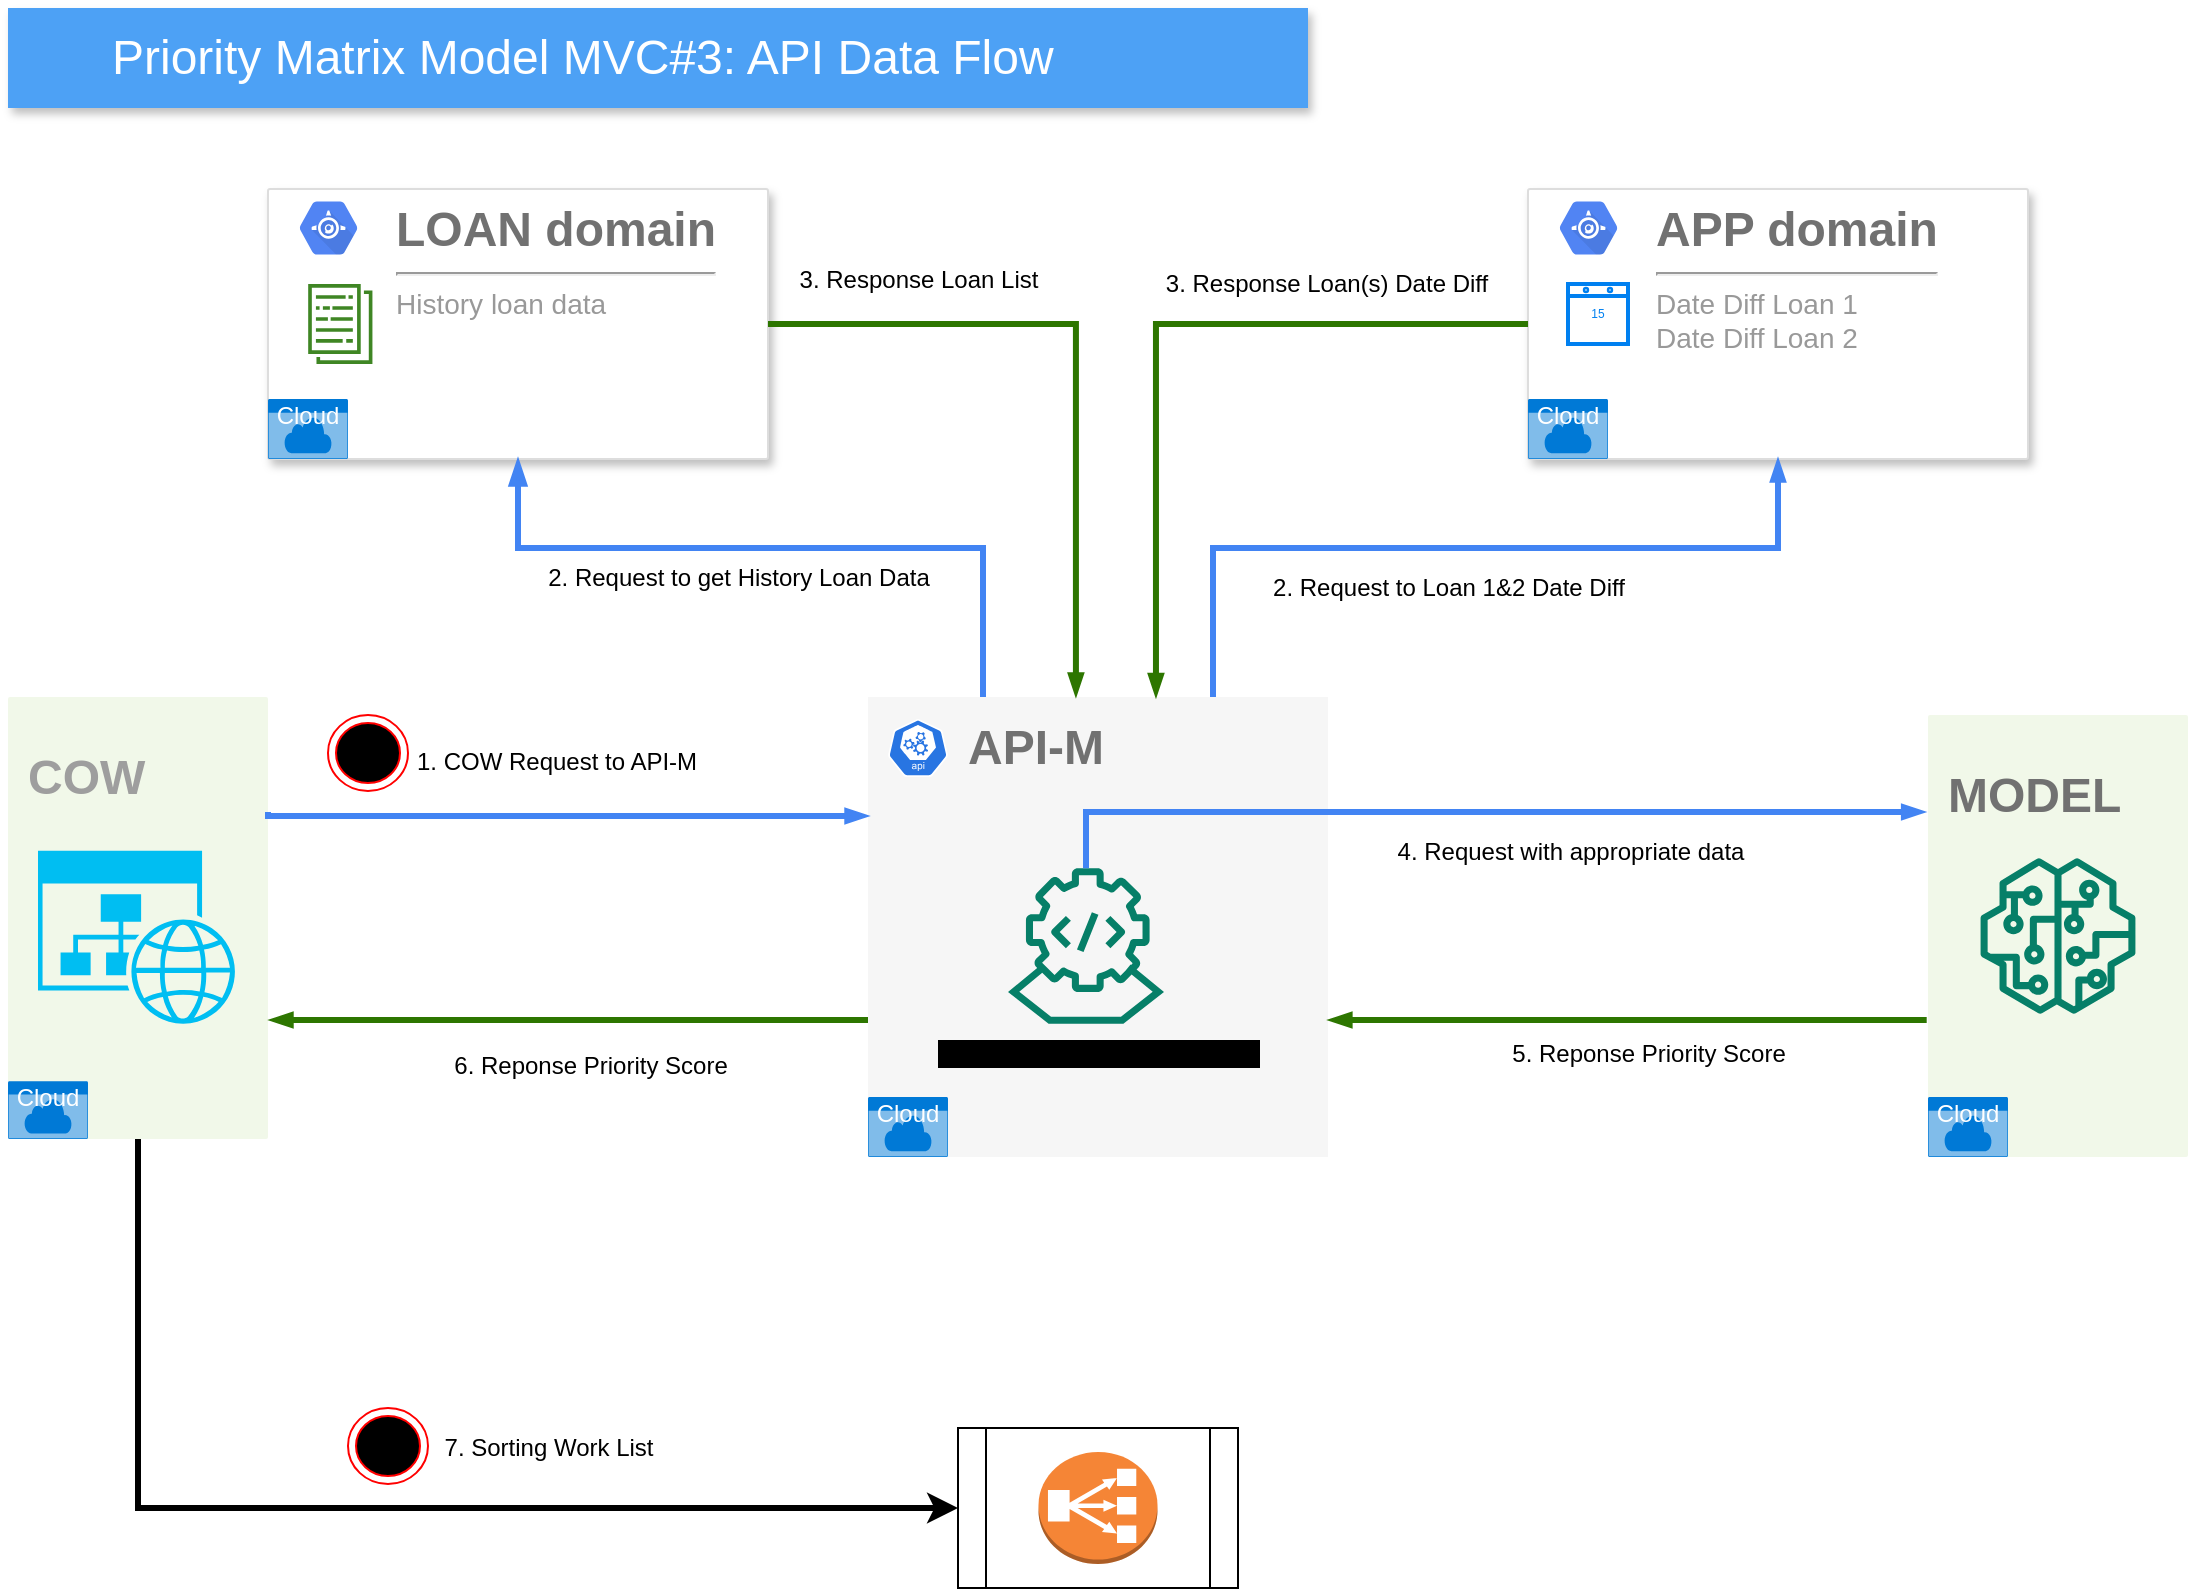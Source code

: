 <mxfile version="21.3.8" type="github">
  <diagram id="f106602c-feb2-e66a-4537-3a34d633f6aa" name="Page-1">
    <mxGraphModel dx="1430" dy="802" grid="1" gridSize="10" guides="1" tooltips="1" connect="1" arrows="1" fold="1" page="1" pageScale="1" pageWidth="1169" pageHeight="827" background="none" math="0" shadow="0">
      <root>
        <mxCell id="0" />
        <mxCell id="1" parent="0" />
        <mxCell id="818" value="&lt;font style=&quot;font-size: 24px;&quot;&gt;Priority Matrix Model MVC#3: API Data Flow&lt;/font&gt;" style="fillColor=#4DA1F5;strokeColor=none;shadow=1;gradientColor=none;fontSize=14;align=left;spacingLeft=50;fontColor=#ffffff;html=1;" parent="1" vertex="1">
          <mxGeometry x="40" y="10" width="650" height="50" as="geometry" />
        </mxCell>
        <mxCell id="991" value="" style="strokeColor=#dddddd;fillColor=#ffffff;shadow=1;strokeWidth=1;rounded=1;absoluteArcSize=1;arcSize=2;fontSize=11;fontColor=#9E9E9E;align=center;html=1;container=0;" parent="1" vertex="1">
          <mxGeometry x="170" y="100.5" width="250" height="135" as="geometry" />
        </mxCell>
        <mxCell id="AcqPu3Vye6vO09F_giCF-1003" value="" style="group" vertex="1" connectable="0" parent="1">
          <mxGeometry x="40" y="354.5" width="130" height="221" as="geometry" />
        </mxCell>
        <mxCell id="AcqPu3Vye6vO09F_giCF-1007" value="" style="group" vertex="1" connectable="0" parent="AcqPu3Vye6vO09F_giCF-1003">
          <mxGeometry width="130" height="221" as="geometry" />
        </mxCell>
        <mxCell id="997" value="&lt;h2&gt;&lt;font style=&quot;font-size: 24px;&quot;&gt;COW&lt;/font&gt;&lt;/h2&gt;" style="rounded=1;absoluteArcSize=1;arcSize=2;html=1;strokeColor=none;gradientColor=none;shadow=0;dashed=0;fontSize=12;fontColor=#9E9E9E;align=left;verticalAlign=top;spacing=10;spacingTop=-4;fillColor=#F1F8E9;" parent="AcqPu3Vye6vO09F_giCF-1007" vertex="1">
          <mxGeometry width="130" height="221" as="geometry" />
        </mxCell>
        <mxCell id="AcqPu3Vye6vO09F_giCF-1001" value="" style="verticalLabelPosition=bottom;html=1;verticalAlign=top;align=center;strokeColor=none;fillColor=#00BEF2;shape=mxgraph.azure.website_generic;pointerEvents=1;" vertex="1" parent="AcqPu3Vye6vO09F_giCF-1007">
          <mxGeometry x="15" y="76.87" width="100" height="86.478" as="geometry" />
        </mxCell>
        <mxCell id="AcqPu3Vye6vO09F_giCF-1005" value="Cloud" style="html=1;whiteSpace=wrap;strokeColor=none;fillColor=#0079D6;labelPosition=center;verticalLabelPosition=middle;verticalAlign=top;align=center;fontSize=12;outlineConnect=0;spacingTop=-6;fontColor=#FFFFFF;sketch=0;shape=mxgraph.sitemap.cloud;" vertex="1" parent="AcqPu3Vye6vO09F_giCF-1007">
          <mxGeometry y="192.17" width="40" height="28.826" as="geometry" />
        </mxCell>
        <mxCell id="AcqPu3Vye6vO09F_giCF-1015" value="" style="group" vertex="1" connectable="0" parent="1">
          <mxGeometry x="1000" y="363.5" width="130" height="221" as="geometry" />
        </mxCell>
        <mxCell id="AcqPu3Vye6vO09F_giCF-1010" value="&lt;h2&gt;&lt;b style=&quot;color: rgb(113, 113, 113);&quot;&gt;&lt;font style=&quot;font-size: 24px;&quot;&gt;MODEL&lt;/font&gt;&lt;/b&gt;&lt;br&gt;&lt;/h2&gt;" style="rounded=1;absoluteArcSize=1;arcSize=2;html=1;strokeColor=none;gradientColor=none;shadow=0;dashed=0;fontSize=12;fontColor=#9E9E9E;align=left;verticalAlign=top;spacing=10;spacingTop=-4;fillColor=#F1F8E9;" vertex="1" parent="AcqPu3Vye6vO09F_giCF-1015">
          <mxGeometry width="130" height="221" as="geometry" />
        </mxCell>
        <mxCell id="AcqPu3Vye6vO09F_giCF-1002" value="" style="sketch=0;outlineConnect=0;fontColor=#232F3E;gradientColor=none;fillColor=#067F68;strokeColor=none;dashed=0;verticalLabelPosition=bottom;verticalAlign=top;align=center;html=1;fontSize=12;fontStyle=0;aspect=fixed;pointerEvents=1;shape=mxgraph.aws4.sagemaker_model;" vertex="1" parent="AcqPu3Vye6vO09F_giCF-1015">
          <mxGeometry x="26" y="71.5" width="78" height="78" as="geometry" />
        </mxCell>
        <mxCell id="AcqPu3Vye6vO09F_giCF-1027" value="Cloud" style="html=1;whiteSpace=wrap;strokeColor=none;fillColor=#0079D6;labelPosition=center;verticalLabelPosition=middle;verticalAlign=top;align=center;fontSize=12;outlineConnect=0;spacingTop=-6;fontColor=#FFFFFF;sketch=0;shape=mxgraph.sitemap.cloud;" vertex="1" parent="AcqPu3Vye6vO09F_giCF-1015">
          <mxGeometry y="191" width="40" height="30" as="geometry" />
        </mxCell>
        <mxCell id="AcqPu3Vye6vO09F_giCF-1018" value="" style="group" vertex="1" connectable="0" parent="1">
          <mxGeometry x="470" y="354.5" width="230" height="230" as="geometry" />
        </mxCell>
        <mxCell id="14" value="&lt;b&gt;&lt;font style=&quot;font-size: 24px;&quot;&gt;API-M&lt;/font&gt;&lt;/b&gt;" style="fillColor=#F6F6F6;strokeColor=none;shadow=0;gradientColor=none;fontSize=14;align=left;spacing=10;fontColor=#717171;9E9E9E;verticalAlign=top;spacingTop=-4;fontStyle=0;spacingLeft=40;html=1;" parent="AcqPu3Vye6vO09F_giCF-1018" vertex="1">
          <mxGeometry width="230" height="230" as="geometry" />
        </mxCell>
        <mxCell id="AcqPu3Vye6vO09F_giCF-1016" value="" style="sketch=0;html=1;dashed=0;whitespace=wrap;fillColor=#2875E2;strokeColor=#ffffff;points=[[0.005,0.63,0],[0.1,0.2,0],[0.9,0.2,0],[0.5,0,0],[0.995,0.63,0],[0.72,0.99,0],[0.5,1,0],[0.28,0.99,0]];verticalLabelPosition=bottom;align=center;verticalAlign=top;shape=mxgraph.kubernetes.icon;prIcon=api" vertex="1" parent="AcqPu3Vye6vO09F_giCF-1018">
          <mxGeometry x="10" y="5.5" width="30" height="40" as="geometry" />
        </mxCell>
        <mxCell id="AcqPu3Vye6vO09F_giCF-1017" value="Cloud" style="html=1;whiteSpace=wrap;strokeColor=none;fillColor=#0079D6;labelPosition=center;verticalLabelPosition=middle;verticalAlign=top;align=center;fontSize=12;outlineConnect=0;spacingTop=-6;fontColor=#FFFFFF;sketch=0;shape=mxgraph.sitemap.cloud;" vertex="1" parent="AcqPu3Vye6vO09F_giCF-1018">
          <mxGeometry y="200" width="40" height="30" as="geometry" />
        </mxCell>
        <mxCell id="AcqPu3Vye6vO09F_giCF-1046" value="" style="sketch=0;outlineConnect=0;fontColor=#232F3E;gradientColor=none;fillColor=#067F68;strokeColor=none;dashed=0;verticalLabelPosition=bottom;verticalAlign=top;align=center;html=1;fontSize=12;fontStyle=0;aspect=fixed;shape=mxgraph.aws4.mainframe_modernization_compiler;" vertex="1" parent="AcqPu3Vye6vO09F_giCF-1018">
          <mxGeometry x="70" y="85.5" width="78" height="78" as="geometry" />
        </mxCell>
        <mxCell id="AcqPu3Vye6vO09F_giCF-1050" value="&lt;span style=&quot;background-color: rgb(0, 0, 0);&quot;&gt;Transform data to fit for Model&lt;/span&gt;" style="text;html=1;strokeColor=none;fillColor=none;align=center;verticalAlign=middle;whiteSpace=wrap;rounded=0;" vertex="1" parent="AcqPu3Vye6vO09F_giCF-1018">
          <mxGeometry x="22.5" y="163.5" width="185" height="30" as="geometry" />
        </mxCell>
        <mxCell id="AcqPu3Vye6vO09F_giCF-1021" style="edgeStyle=elbowEdgeStyle;rounded=0;elbow=vertical;html=1;labelBackgroundColor=none;startFill=1;endArrow=blockThin;endFill=1;jettySize=auto;orthogonalLoop=1;strokeColor=#4284F3;strokeWidth=3;fontSize=12;fontColor=#000000;align=left;dashed=0;exitX=0.25;exitY=0;exitDx=0;exitDy=0;entryX=0.5;entryY=1;entryDx=0;entryDy=0;" edge="1" parent="1" source="14" target="991">
          <mxGeometry relative="1" as="geometry">
            <mxPoint x="180" y="420" as="sourcePoint" />
            <mxPoint x="480" y="422" as="targetPoint" />
            <Array as="points">
              <mxPoint x="440" y="280" />
              <mxPoint x="485" y="360" />
              <mxPoint x="325" y="372" />
              <mxPoint x="315" y="412" />
              <mxPoint x="315" y="362" />
            </Array>
          </mxGeometry>
        </mxCell>
        <mxCell id="AcqPu3Vye6vO09F_giCF-1056" value="&lt;font style=&quot;font-size: 12px;&quot;&gt;2. Request to get History Loan Data&lt;/font&gt;" style="edgeLabel;html=1;align=center;verticalAlign=middle;resizable=0;points=[];fontSize=12;" vertex="1" connectable="0" parent="AcqPu3Vye6vO09F_giCF-1021">
          <mxGeometry x="-0.034" y="-2" relative="1" as="geometry">
            <mxPoint x="-27" y="17" as="offset" />
          </mxGeometry>
        </mxCell>
        <mxCell id="AcqPu3Vye6vO09F_giCF-1023" value="" style="sketch=0;outlineConnect=0;fontColor=#232F3E;gradientColor=none;fillColor=#3F8624;strokeColor=none;dashed=0;verticalLabelPosition=bottom;verticalAlign=top;align=center;html=1;fontSize=12;fontStyle=0;aspect=fixed;pointerEvents=1;shape=mxgraph.aws4.data_set;" vertex="1" parent="1">
          <mxGeometry x="190" y="148" width="32.31" height="40" as="geometry" />
        </mxCell>
        <mxCell id="992" value="&lt;b style=&quot;color: rgb(113, 113, 113); font-size: 14px;&quot;&gt;&lt;font style=&quot;font-size: 24px;&quot;&gt;LOAN domain&lt;/font&gt;&lt;/b&gt;&lt;br&gt;&lt;hr&gt;&lt;font style=&quot;font-size: 14px;&quot;&gt;History loan data&lt;/font&gt;" style="dashed=0;connectable=1;html=1;fillColor=#5184F3;strokeColor=none;shape=mxgraph.gcp2.hexIcon;prIcon=app_engine;part=1;labelPosition=right;verticalLabelPosition=middle;align=left;verticalAlign=top;spacingLeft=5;fontColor=#999999;fontSize=12;spacingTop=-8;movable=1;resizable=1;rotatable=1;deletable=1;editable=1;locked=0;" parent="1" vertex="1">
          <mxGeometry x="178.31" y="100.5" width="44" height="39" as="geometry">
            <mxPoint x="5" y="7" as="offset" />
          </mxGeometry>
        </mxCell>
        <mxCell id="AcqPu3Vye6vO09F_giCF-1026" value="Cloud" style="html=1;whiteSpace=wrap;strokeColor=none;fillColor=#0079D6;labelPosition=center;verticalLabelPosition=middle;verticalAlign=top;align=center;fontSize=12;outlineConnect=0;spacingTop=-6;fontColor=#FFFFFF;sketch=0;shape=mxgraph.sitemap.cloud;" vertex="1" parent="1">
          <mxGeometry x="170" y="205.5" width="40" height="30" as="geometry" />
        </mxCell>
        <mxCell id="AcqPu3Vye6vO09F_giCF-1029" value="" style="strokeColor=#dddddd;fillColor=#ffffff;shadow=1;strokeWidth=1;rounded=1;absoluteArcSize=1;arcSize=2;fontSize=11;fontColor=#9E9E9E;align=center;html=1;container=0;" vertex="1" parent="1">
          <mxGeometry x="800" y="100.5" width="250" height="135" as="geometry" />
        </mxCell>
        <mxCell id="AcqPu3Vye6vO09F_giCF-1031" value="&lt;b style=&quot;color: rgb(113, 113, 113); font-size: 14px;&quot;&gt;&lt;font style=&quot;font-size: 24px;&quot;&gt;APP domain&lt;/font&gt;&lt;/b&gt;&lt;br&gt;&lt;hr&gt;&lt;font style=&quot;font-size: 14px;&quot;&gt;Date Diff Loan 1&lt;br&gt;Date Diff Loan 2&lt;br&gt;&lt;/font&gt;" style="dashed=0;connectable=1;html=1;fillColor=#5184F3;strokeColor=none;shape=mxgraph.gcp2.hexIcon;prIcon=app_engine;part=1;labelPosition=right;verticalLabelPosition=middle;align=left;verticalAlign=top;spacingLeft=5;fontColor=#999999;fontSize=12;spacingTop=-8;movable=1;resizable=1;rotatable=1;deletable=1;editable=1;locked=0;" vertex="1" parent="1">
          <mxGeometry x="808.31" y="100.5" width="44" height="39" as="geometry">
            <mxPoint x="5" y="7" as="offset" />
          </mxGeometry>
        </mxCell>
        <mxCell id="AcqPu3Vye6vO09F_giCF-1032" value="Cloud" style="html=1;whiteSpace=wrap;strokeColor=none;fillColor=#0079D6;labelPosition=center;verticalLabelPosition=middle;verticalAlign=top;align=center;fontSize=12;outlineConnect=0;spacingTop=-6;fontColor=#FFFFFF;sketch=0;shape=mxgraph.sitemap.cloud;" vertex="1" parent="1">
          <mxGeometry x="800" y="205.5" width="40" height="30" as="geometry" />
        </mxCell>
        <mxCell id="AcqPu3Vye6vO09F_giCF-1033" value="" style="html=1;verticalLabelPosition=bottom;align=center;labelBackgroundColor=#ffffff;verticalAlign=top;strokeWidth=2;strokeColor=#0080F0;shadow=0;dashed=0;shape=mxgraph.ios7.icons.calendar;" vertex="1" parent="1">
          <mxGeometry x="820" y="148" width="30" height="30" as="geometry" />
        </mxCell>
        <mxCell id="AcqPu3Vye6vO09F_giCF-1034" style="edgeStyle=elbowEdgeStyle;rounded=0;elbow=vertical;html=1;labelBackgroundColor=none;startFill=1;startSize=4;endArrow=blockThin;endFill=1;endSize=4;jettySize=auto;orthogonalLoop=1;strokeColor=#4284F3;strokeWidth=3;fontSize=12;fontColor=#000000;align=left;dashed=0;entryX=0.5;entryY=1;entryDx=0;entryDy=0;exitX=0.75;exitY=0;exitDx=0;exitDy=0;" edge="1" parent="1" source="14" target="AcqPu3Vye6vO09F_giCF-1029">
          <mxGeometry relative="1" as="geometry">
            <mxPoint x="643" y="360" as="sourcePoint" />
            <mxPoint x="740" y="130" as="targetPoint" />
            <Array as="points">
              <mxPoint x="780" y="280" />
              <mxPoint x="495" y="370" />
              <mxPoint x="335" y="382" />
              <mxPoint x="325" y="422" />
              <mxPoint x="325" y="372" />
            </Array>
          </mxGeometry>
        </mxCell>
        <mxCell id="AcqPu3Vye6vO09F_giCF-1035" value="&lt;font style=&quot;font-size: 12px;&quot;&gt;2. Request to Loan 1&amp;amp;2 Date Diff&lt;/font&gt;" style="edgeLabel;html=1;align=center;verticalAlign=middle;resizable=0;points=[];fontSize=12;" vertex="1" connectable="0" parent="AcqPu3Vye6vO09F_giCF-1034">
          <mxGeometry x="-0.034" y="-2" relative="1" as="geometry">
            <mxPoint x="-2" y="18" as="offset" />
          </mxGeometry>
        </mxCell>
        <mxCell id="AcqPu3Vye6vO09F_giCF-1038" style="edgeStyle=elbowEdgeStyle;rounded=0;elbow=vertical;html=1;labelBackgroundColor=none;startFill=1;startSize=4;endArrow=blockThin;endFill=1;endSize=4;jettySize=auto;orthogonalLoop=1;strokeColor=#2D7600;strokeWidth=3;fontSize=12;fontColor=#000000;align=left;dashed=0;entryX=0.626;entryY=-0.001;entryDx=0;entryDy=0;fillColor=#60a917;entryPerimeter=0;exitX=0;exitY=0.5;exitDx=0;exitDy=0;" edge="1" parent="1" source="AcqPu3Vye6vO09F_giCF-1029" target="14">
          <mxGeometry relative="1" as="geometry">
            <mxPoint x="430" y="160" as="sourcePoint" />
            <mxPoint x="584" y="367" as="targetPoint" />
            <Array as="points">
              <mxPoint x="690" y="168" />
              <mxPoint x="505" y="380" />
              <mxPoint x="345" y="392" />
              <mxPoint x="335" y="432" />
              <mxPoint x="335" y="382" />
            </Array>
          </mxGeometry>
        </mxCell>
        <mxCell id="AcqPu3Vye6vO09F_giCF-1039" value="&lt;font style=&quot;font-size: 12px;&quot;&gt;3. Response Loan(s) Date Diff&lt;/font&gt;" style="edgeLabel;html=1;align=center;verticalAlign=middle;resizable=0;points=[];fontSize=12;" vertex="1" connectable="0" parent="AcqPu3Vye6vO09F_giCF-1038">
          <mxGeometry x="-0.034" y="-2" relative="1" as="geometry">
            <mxPoint x="79" y="-18" as="offset" />
          </mxGeometry>
        </mxCell>
        <mxCell id="AcqPu3Vye6vO09F_giCF-1040" style="edgeStyle=elbowEdgeStyle;rounded=0;elbow=vertical;html=1;labelBackgroundColor=none;startFill=1;startSize=4;endArrow=blockThin;endFill=1;endSize=4;jettySize=auto;orthogonalLoop=1;strokeColor=#4284F3;strokeWidth=3;fontSize=12;fontColor=#000000;align=left;dashed=0;exitX=1;exitY=0.25;exitDx=0;exitDy=0;entryX=0;entryY=0.259;entryDx=0;entryDy=0;entryPerimeter=0;" edge="1" parent="1" target="14">
          <mxGeometry relative="1" as="geometry">
            <mxPoint x="170" y="412" as="sourcePoint" />
            <mxPoint x="460" y="420" as="targetPoint" />
            <Array as="points">
              <mxPoint x="215" y="414" />
              <mxPoint x="475" y="352" />
              <mxPoint x="315" y="364" />
              <mxPoint x="305" y="404" />
              <mxPoint x="305" y="354" />
            </Array>
          </mxGeometry>
        </mxCell>
        <mxCell id="AcqPu3Vye6vO09F_giCF-1055" value="&lt;font style=&quot;font-size: 12px;&quot;&gt;1. COW Request to API-M&lt;/font&gt;" style="edgeLabel;html=1;align=center;verticalAlign=middle;resizable=0;points=[];fontSize=12;" vertex="1" connectable="0" parent="AcqPu3Vye6vO09F_giCF-1040">
          <mxGeometry x="-0.034" y="-2" relative="1" as="geometry">
            <mxPoint y="-29" as="offset" />
          </mxGeometry>
        </mxCell>
        <mxCell id="AcqPu3Vye6vO09F_giCF-1042" style="edgeStyle=elbowEdgeStyle;rounded=0;elbow=vertical;html=1;labelBackgroundColor=none;startFill=1;startSize=4;endArrow=blockThin;endFill=1;endSize=4;jettySize=auto;orthogonalLoop=1;strokeColor=#2D7600;strokeWidth=3;fontSize=12;fontColor=#000000;align=left;dashed=0;entryX=0.452;entryY=-0.002;entryDx=0;entryDy=0;fillColor=#60a917;entryPerimeter=0;exitX=1;exitY=0.5;exitDx=0;exitDy=0;" edge="1" parent="1" source="991" target="14">
          <mxGeometry relative="1" as="geometry">
            <mxPoint x="420" y="148" as="sourcePoint" />
            <mxPoint x="574" y="337" as="targetPoint" />
            <Array as="points">
              <mxPoint x="500" y="168" />
              <mxPoint x="490" y="130" />
              <mxPoint x="495" y="350" />
              <mxPoint x="335" y="362" />
              <mxPoint x="325" y="402" />
              <mxPoint x="325" y="352" />
            </Array>
          </mxGeometry>
        </mxCell>
        <mxCell id="AcqPu3Vye6vO09F_giCF-1043" value="&lt;font style=&quot;font-size: 12px;&quot;&gt;3. Response Loan List&lt;/font&gt;" style="edgeLabel;html=1;align=center;verticalAlign=middle;resizable=0;points=[];fontSize=12;" vertex="1" connectable="0" parent="AcqPu3Vye6vO09F_giCF-1042">
          <mxGeometry x="-0.034" y="-2" relative="1" as="geometry">
            <mxPoint x="-77" y="-32" as="offset" />
          </mxGeometry>
        </mxCell>
        <mxCell id="AcqPu3Vye6vO09F_giCF-1051" style="edgeStyle=elbowEdgeStyle;rounded=0;elbow=vertical;html=1;labelBackgroundColor=none;startFill=1;startSize=4;endArrow=blockThin;endFill=1;endSize=4;jettySize=auto;orthogonalLoop=1;strokeColor=#4284F3;strokeWidth=3;fontSize=12;fontColor=#000000;align=left;dashed=0;entryX=-0.013;entryY=0.254;entryDx=0;entryDy=0;entryPerimeter=0;" edge="1" parent="1" source="AcqPu3Vye6vO09F_giCF-1046">
          <mxGeometry relative="1" as="geometry">
            <mxPoint x="579" y="432.14" as="sourcePoint" />
            <mxPoint x="998.31" y="411.634" as="targetPoint" />
            <Array as="points">
              <mxPoint x="790" y="412" />
              <mxPoint x="505" y="372" />
              <mxPoint x="345" y="384" />
              <mxPoint x="335" y="424" />
              <mxPoint x="335" y="374" />
            </Array>
          </mxGeometry>
        </mxCell>
        <mxCell id="AcqPu3Vye6vO09F_giCF-1052" value="&lt;font style=&quot;font-size: 12px;&quot;&gt;4. Request with appropriate data&lt;/font&gt;" style="edgeLabel;html=1;align=center;verticalAlign=middle;resizable=0;points=[];fontSize=12;" vertex="1" connectable="0" parent="AcqPu3Vye6vO09F_giCF-1051">
          <mxGeometry x="-0.034" y="-2" relative="1" as="geometry">
            <mxPoint x="53" y="18" as="offset" />
          </mxGeometry>
        </mxCell>
        <mxCell id="AcqPu3Vye6vO09F_giCF-1053" style="edgeStyle=elbowEdgeStyle;rounded=0;elbow=vertical;html=1;labelBackgroundColor=none;startFill=1;startSize=4;endArrow=blockThin;endFill=1;endSize=4;jettySize=auto;orthogonalLoop=1;strokeColor=#2D7600;strokeWidth=3;fontSize=12;fontColor=#000000;align=left;dashed=0;entryX=1.002;entryY=0.703;entryDx=0;entryDy=0;fillColor=#60a917;entryPerimeter=0;exitX=-0.005;exitY=0.69;exitDx=0;exitDy=0;exitPerimeter=0;" edge="1" parent="1" source="AcqPu3Vye6vO09F_giCF-1010" target="14">
          <mxGeometry relative="1" as="geometry">
            <mxPoint x="936" y="510" as="sourcePoint" />
            <mxPoint x="750" y="696" as="targetPoint" />
            <Array as="points">
              <mxPoint x="840" y="516" />
              <mxPoint x="641" y="722" />
              <mxPoint x="481" y="734" />
              <mxPoint x="471" y="774" />
              <mxPoint x="471" y="724" />
            </Array>
          </mxGeometry>
        </mxCell>
        <mxCell id="AcqPu3Vye6vO09F_giCF-1054" value="&lt;font style=&quot;font-size: 12px;&quot;&gt;5. Reponse Priority Score&lt;/font&gt;" style="edgeLabel;html=1;align=center;verticalAlign=middle;resizable=0;points=[];fontSize=12;" vertex="1" connectable="0" parent="AcqPu3Vye6vO09F_giCF-1053">
          <mxGeometry x="-0.034" y="-2" relative="1" as="geometry">
            <mxPoint x="5" y="19" as="offset" />
          </mxGeometry>
        </mxCell>
        <mxCell id="AcqPu3Vye6vO09F_giCF-1057" style="edgeStyle=elbowEdgeStyle;rounded=0;elbow=vertical;html=1;labelBackgroundColor=none;startFill=1;startSize=4;endArrow=blockThin;endFill=1;endSize=4;jettySize=auto;orthogonalLoop=1;strokeColor=#2D7600;strokeWidth=3;fontSize=12;fontColor=#000000;align=left;dashed=0;entryX=1.002;entryY=0.703;entryDx=0;entryDy=0;fillColor=#60a917;entryPerimeter=0;exitX=-0.005;exitY=0.69;exitDx=0;exitDy=0;exitPerimeter=0;" edge="1" parent="1">
          <mxGeometry relative="1" as="geometry">
            <mxPoint x="470" y="516" as="sourcePoint" />
            <mxPoint x="171" y="516" as="targetPoint" />
            <Array as="points">
              <mxPoint x="311" y="516" />
              <mxPoint x="112" y="722" />
              <mxPoint x="-48" y="734" />
              <mxPoint x="-58" y="774" />
              <mxPoint x="-58" y="724" />
            </Array>
          </mxGeometry>
        </mxCell>
        <mxCell id="AcqPu3Vye6vO09F_giCF-1058" value="&lt;font style=&quot;font-size: 12px;&quot;&gt;6. Reponse Priority Score&lt;/font&gt;" style="edgeLabel;html=1;align=center;verticalAlign=middle;resizable=0;points=[];fontSize=12;" vertex="1" connectable="0" parent="AcqPu3Vye6vO09F_giCF-1057">
          <mxGeometry x="-0.034" y="-2" relative="1" as="geometry">
            <mxPoint x="5" y="25" as="offset" />
          </mxGeometry>
        </mxCell>
        <mxCell id="AcqPu3Vye6vO09F_giCF-1059" value="" style="shape=process;whiteSpace=wrap;html=1;backgroundOutline=1;" vertex="1" parent="1">
          <mxGeometry x="515" y="720" width="140" height="80" as="geometry" />
        </mxCell>
        <mxCell id="AcqPu3Vye6vO09F_giCF-1060" value="7. Sorting Work List" style="edgeStyle=orthogonalEdgeStyle;rounded=0;orthogonalLoop=1;jettySize=auto;html=1;fontSize=12;strokeWidth=3;" edge="1" parent="1" source="997" target="AcqPu3Vye6vO09F_giCF-1059">
          <mxGeometry x="0.31" y="30" relative="1" as="geometry">
            <Array as="points">
              <mxPoint x="105" y="760" />
            </Array>
            <mxPoint as="offset" />
          </mxGeometry>
        </mxCell>
        <mxCell id="AcqPu3Vye6vO09F_giCF-1066" value="" style="outlineConnect=0;dashed=0;verticalLabelPosition=bottom;verticalAlign=top;align=center;html=1;shape=mxgraph.aws3.classic_load_balancer;fillColor=#F58536;gradientColor=none;" vertex="1" parent="1">
          <mxGeometry x="555.25" y="732" width="59.5" height="56" as="geometry" />
        </mxCell>
        <mxCell id="AcqPu3Vye6vO09F_giCF-1068" value="End" style="ellipse;html=1;shape=endState;fillColor=#000000;strokeColor=#ff0000;" vertex="1" parent="1">
          <mxGeometry x="210" y="710" width="40" height="38" as="geometry" />
        </mxCell>
        <mxCell id="AcqPu3Vye6vO09F_giCF-1069" value="Start" style="ellipse;html=1;shape=endState;fillColor=#000000;strokeColor=#ff0000;" vertex="1" parent="1">
          <mxGeometry x="200" y="363.5" width="40" height="38" as="geometry" />
        </mxCell>
      </root>
    </mxGraphModel>
  </diagram>
</mxfile>
